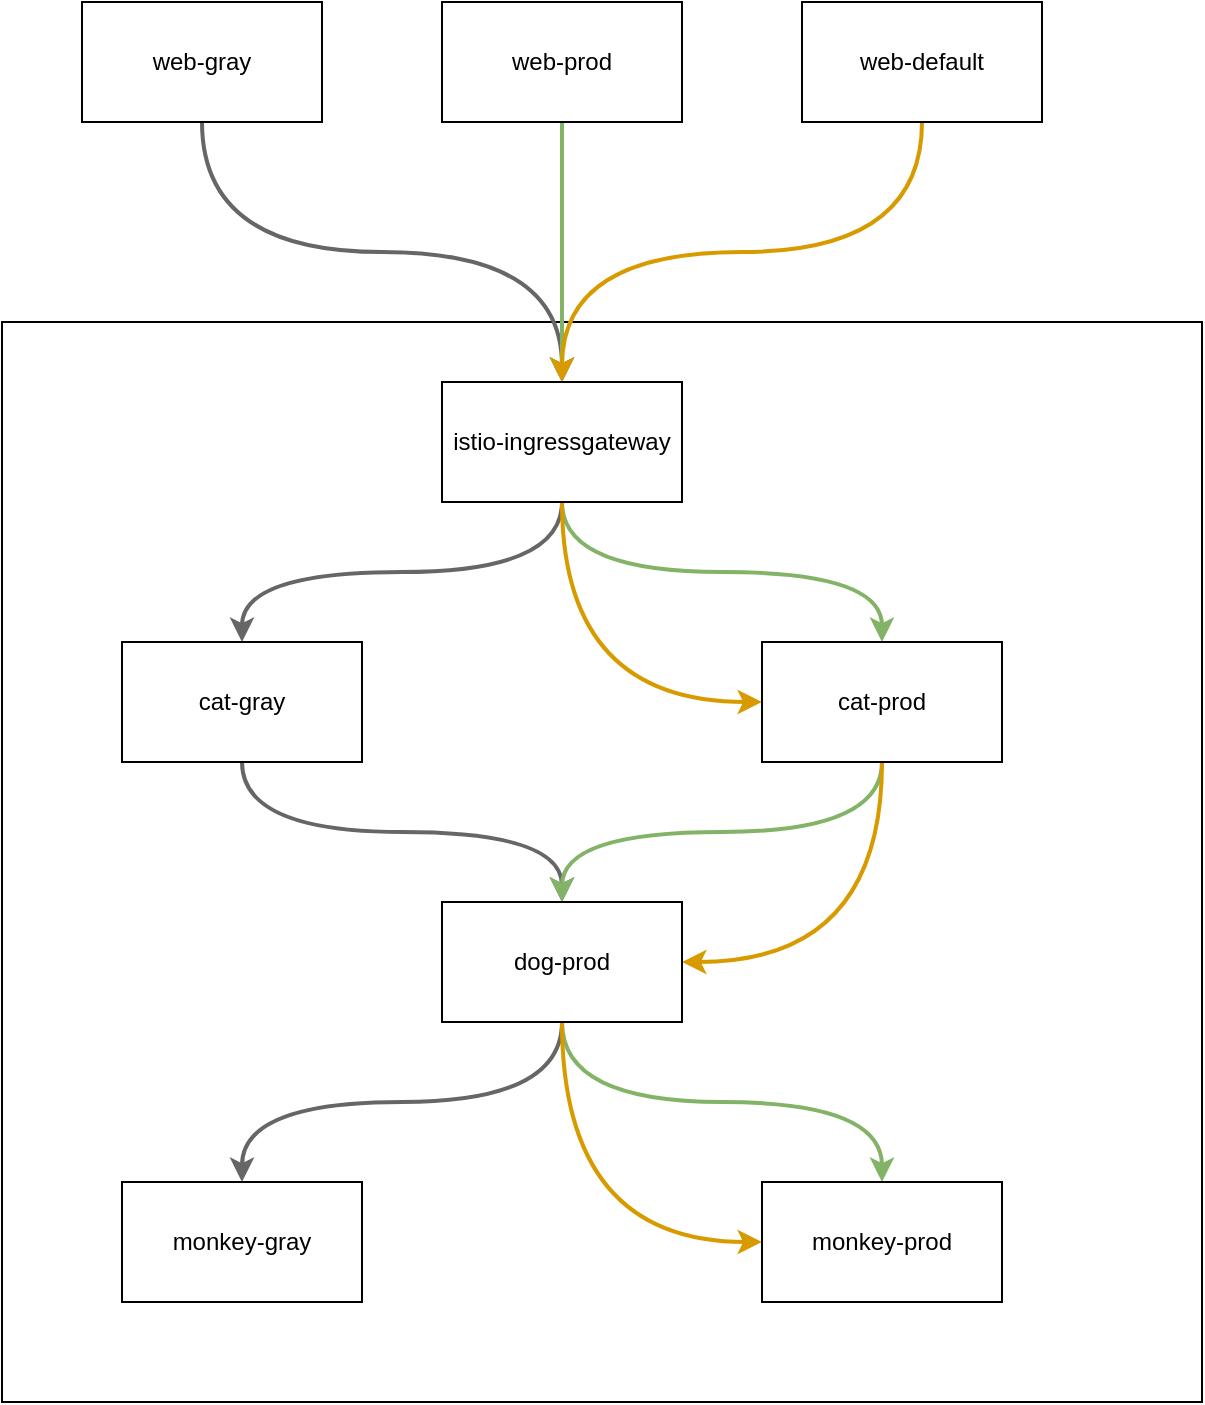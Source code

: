 <mxfile version="17.5.0" type="github">
  <diagram id="itSaTkRZvaF08hJl4d-_" name="第 1 页">
    <mxGraphModel dx="1426" dy="794" grid="1" gridSize="10" guides="1" tooltips="1" connect="1" arrows="1" fold="1" page="1" pageScale="1" pageWidth="827" pageHeight="1169" math="0" shadow="0">
      <root>
        <mxCell id="0" />
        <mxCell id="1" parent="0" />
        <mxCell id="1KdMk6m9oYXf7EynhkcC-4" value="" style="rounded=0;whiteSpace=wrap;html=1;" vertex="1" parent="1">
          <mxGeometry x="130" y="240" width="600" height="540" as="geometry" />
        </mxCell>
        <mxCell id="1KdMk6m9oYXf7EynhkcC-11" style="edgeStyle=orthogonalEdgeStyle;rounded=0;orthogonalLoop=1;jettySize=auto;html=1;entryX=0.5;entryY=0;entryDx=0;entryDy=0;curved=1;exitX=0.5;exitY=1;exitDx=0;exitDy=0;fillColor=#f5f5f5;strokeColor=#666666;strokeWidth=2;" edge="1" parent="1" source="1KdMk6m9oYXf7EynhkcC-1" target="1KdMk6m9oYXf7EynhkcC-5">
          <mxGeometry relative="1" as="geometry" />
        </mxCell>
        <mxCell id="1KdMk6m9oYXf7EynhkcC-1" value="web-gray" style="rounded=0;whiteSpace=wrap;html=1;" vertex="1" parent="1">
          <mxGeometry x="170" y="80" width="120" height="60" as="geometry" />
        </mxCell>
        <mxCell id="1KdMk6m9oYXf7EynhkcC-12" style="edgeStyle=orthogonalEdgeStyle;curved=1;rounded=0;orthogonalLoop=1;jettySize=auto;html=1;entryX=0.5;entryY=0;entryDx=0;entryDy=0;fillColor=#d5e8d4;strokeColor=#82b366;strokeWidth=2;" edge="1" parent="1" source="1KdMk6m9oYXf7EynhkcC-2" target="1KdMk6m9oYXf7EynhkcC-5">
          <mxGeometry relative="1" as="geometry" />
        </mxCell>
        <mxCell id="1KdMk6m9oYXf7EynhkcC-2" value="web-prod" style="rounded=0;whiteSpace=wrap;html=1;" vertex="1" parent="1">
          <mxGeometry x="350" y="80" width="120" height="60" as="geometry" />
        </mxCell>
        <mxCell id="1KdMk6m9oYXf7EynhkcC-13" style="edgeStyle=orthogonalEdgeStyle;curved=1;rounded=0;orthogonalLoop=1;jettySize=auto;html=1;entryX=0.5;entryY=0;entryDx=0;entryDy=0;exitX=0.5;exitY=1;exitDx=0;exitDy=0;fillColor=#ffe6cc;strokeColor=#d79b00;strokeWidth=2;" edge="1" parent="1" source="1KdMk6m9oYXf7EynhkcC-3" target="1KdMk6m9oYXf7EynhkcC-5">
          <mxGeometry relative="1" as="geometry" />
        </mxCell>
        <mxCell id="1KdMk6m9oYXf7EynhkcC-3" value="web-default" style="rounded=0;whiteSpace=wrap;html=1;" vertex="1" parent="1">
          <mxGeometry x="530" y="80" width="120" height="60" as="geometry" />
        </mxCell>
        <mxCell id="1KdMk6m9oYXf7EynhkcC-14" style="edgeStyle=orthogonalEdgeStyle;curved=1;rounded=0;orthogonalLoop=1;jettySize=auto;html=1;entryX=0.5;entryY=0;entryDx=0;entryDy=0;exitX=0.5;exitY=1;exitDx=0;exitDy=0;fillColor=#f5f5f5;strokeColor=#666666;strokeWidth=2;" edge="1" parent="1" source="1KdMk6m9oYXf7EynhkcC-5" target="1KdMk6m9oYXf7EynhkcC-6">
          <mxGeometry relative="1" as="geometry" />
        </mxCell>
        <mxCell id="1KdMk6m9oYXf7EynhkcC-15" style="edgeStyle=orthogonalEdgeStyle;curved=1;rounded=0;orthogonalLoop=1;jettySize=auto;html=1;entryX=0.5;entryY=0;entryDx=0;entryDy=0;exitX=0.5;exitY=1;exitDx=0;exitDy=0;fillColor=#d5e8d4;strokeColor=#82b366;strokeWidth=2;" edge="1" parent="1" source="1KdMk6m9oYXf7EynhkcC-5" target="1KdMk6m9oYXf7EynhkcC-7">
          <mxGeometry relative="1" as="geometry" />
        </mxCell>
        <mxCell id="1KdMk6m9oYXf7EynhkcC-20" style="edgeStyle=orthogonalEdgeStyle;curved=1;rounded=0;orthogonalLoop=1;jettySize=auto;html=1;entryX=0;entryY=0.5;entryDx=0;entryDy=0;strokeWidth=2;exitX=0.5;exitY=1;exitDx=0;exitDy=0;fillColor=#ffe6cc;strokeColor=#d79b00;" edge="1" parent="1" source="1KdMk6m9oYXf7EynhkcC-5" target="1KdMk6m9oYXf7EynhkcC-7">
          <mxGeometry relative="1" as="geometry" />
        </mxCell>
        <mxCell id="1KdMk6m9oYXf7EynhkcC-5" value="istio-ingressgateway" style="rounded=0;whiteSpace=wrap;html=1;" vertex="1" parent="1">
          <mxGeometry x="350" y="270" width="120" height="60" as="geometry" />
        </mxCell>
        <mxCell id="1KdMk6m9oYXf7EynhkcC-16" style="edgeStyle=orthogonalEdgeStyle;curved=1;rounded=0;orthogonalLoop=1;jettySize=auto;html=1;entryX=0.5;entryY=0;entryDx=0;entryDy=0;exitX=0.5;exitY=1;exitDx=0;exitDy=0;fillColor=#f5f5f5;strokeColor=#666666;strokeWidth=2;" edge="1" parent="1" source="1KdMk6m9oYXf7EynhkcC-6" target="1KdMk6m9oYXf7EynhkcC-8">
          <mxGeometry relative="1" as="geometry" />
        </mxCell>
        <mxCell id="1KdMk6m9oYXf7EynhkcC-6" value="cat-gray" style="rounded=0;whiteSpace=wrap;html=1;" vertex="1" parent="1">
          <mxGeometry x="190" y="400" width="120" height="60" as="geometry" />
        </mxCell>
        <mxCell id="1KdMk6m9oYXf7EynhkcC-17" style="edgeStyle=orthogonalEdgeStyle;curved=1;rounded=0;orthogonalLoop=1;jettySize=auto;html=1;entryX=0.5;entryY=0;entryDx=0;entryDy=0;exitX=0.5;exitY=1;exitDx=0;exitDy=0;fillColor=#d5e8d4;strokeColor=#82b366;strokeWidth=2;" edge="1" parent="1" source="1KdMk6m9oYXf7EynhkcC-7" target="1KdMk6m9oYXf7EynhkcC-8">
          <mxGeometry relative="1" as="geometry" />
        </mxCell>
        <mxCell id="1KdMk6m9oYXf7EynhkcC-21" style="edgeStyle=orthogonalEdgeStyle;curved=1;rounded=0;orthogonalLoop=1;jettySize=auto;html=1;entryX=1;entryY=0.5;entryDx=0;entryDy=0;strokeWidth=2;exitX=0.5;exitY=1;exitDx=0;exitDy=0;fillColor=#ffe6cc;strokeColor=#d79b00;" edge="1" parent="1" source="1KdMk6m9oYXf7EynhkcC-7" target="1KdMk6m9oYXf7EynhkcC-8">
          <mxGeometry relative="1" as="geometry" />
        </mxCell>
        <mxCell id="1KdMk6m9oYXf7EynhkcC-7" value="cat-prod" style="rounded=0;whiteSpace=wrap;html=1;" vertex="1" parent="1">
          <mxGeometry x="510" y="400" width="120" height="60" as="geometry" />
        </mxCell>
        <mxCell id="1KdMk6m9oYXf7EynhkcC-18" style="edgeStyle=orthogonalEdgeStyle;curved=1;rounded=0;orthogonalLoop=1;jettySize=auto;html=1;entryX=0.5;entryY=0;entryDx=0;entryDy=0;exitX=0.5;exitY=1;exitDx=0;exitDy=0;fillColor=#f5f5f5;strokeColor=#666666;strokeWidth=2;" edge="1" parent="1" source="1KdMk6m9oYXf7EynhkcC-8" target="1KdMk6m9oYXf7EynhkcC-9">
          <mxGeometry relative="1" as="geometry" />
        </mxCell>
        <mxCell id="1KdMk6m9oYXf7EynhkcC-19" style="edgeStyle=orthogonalEdgeStyle;curved=1;rounded=0;orthogonalLoop=1;jettySize=auto;html=1;entryX=0.5;entryY=0;entryDx=0;entryDy=0;exitX=0.5;exitY=1;exitDx=0;exitDy=0;fillColor=#d5e8d4;strokeColor=#82b366;strokeWidth=2;" edge="1" parent="1" source="1KdMk6m9oYXf7EynhkcC-8" target="1KdMk6m9oYXf7EynhkcC-10">
          <mxGeometry relative="1" as="geometry" />
        </mxCell>
        <mxCell id="1KdMk6m9oYXf7EynhkcC-22" style="edgeStyle=orthogonalEdgeStyle;curved=1;rounded=0;orthogonalLoop=1;jettySize=auto;html=1;entryX=0;entryY=0.5;entryDx=0;entryDy=0;strokeWidth=2;exitX=0.5;exitY=1;exitDx=0;exitDy=0;fillColor=#ffe6cc;strokeColor=#d79b00;" edge="1" parent="1" source="1KdMk6m9oYXf7EynhkcC-8" target="1KdMk6m9oYXf7EynhkcC-10">
          <mxGeometry relative="1" as="geometry" />
        </mxCell>
        <mxCell id="1KdMk6m9oYXf7EynhkcC-8" value="dog-prod" style="rounded=0;whiteSpace=wrap;html=1;" vertex="1" parent="1">
          <mxGeometry x="350" y="530" width="120" height="60" as="geometry" />
        </mxCell>
        <mxCell id="1KdMk6m9oYXf7EynhkcC-9" value="monkey-gray" style="rounded=0;whiteSpace=wrap;html=1;" vertex="1" parent="1">
          <mxGeometry x="190" y="670" width="120" height="60" as="geometry" />
        </mxCell>
        <mxCell id="1KdMk6m9oYXf7EynhkcC-10" value="monkey-prod" style="rounded=0;whiteSpace=wrap;html=1;" vertex="1" parent="1">
          <mxGeometry x="510" y="670" width="120" height="60" as="geometry" />
        </mxCell>
      </root>
    </mxGraphModel>
  </diagram>
</mxfile>
